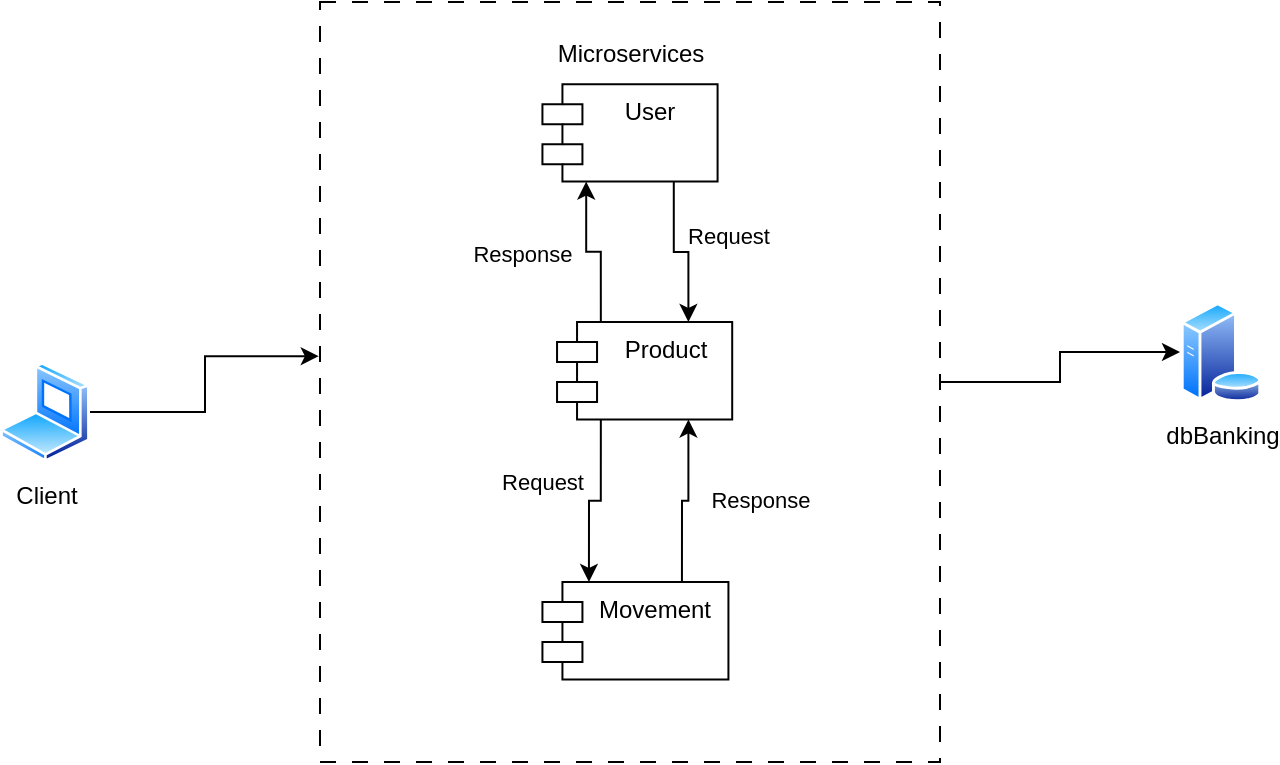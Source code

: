 <mxfile version="23.0.2" type="device">
  <diagram id="8oLspM2wZ1H77Sg41tob" name="Página-2">
    <mxGraphModel dx="1050" dy="669" grid="1" gridSize="10" guides="1" tooltips="1" connect="1" arrows="1" fold="1" page="1" pageScale="1" pageWidth="827" pageHeight="1169" math="0" shadow="0">
      <root>
        <mxCell id="0" />
        <mxCell id="1" parent="0" />
        <mxCell id="yzk8e4KCEQ2QvVVyf_Z4-1" value="Client" style="image;aspect=fixed;perimeter=ellipsePerimeter;html=1;align=center;shadow=0;dashed=0;spacingTop=3;image=img/lib/active_directory/laptop_client.svg;" parent="1" vertex="1">
          <mxGeometry x="90" y="260" width="45" height="50" as="geometry" />
        </mxCell>
        <mxCell id="yzk8e4KCEQ2QvVVyf_Z4-2" value="dbBanking" style="image;aspect=fixed;perimeter=ellipsePerimeter;html=1;align=center;shadow=0;dashed=0;spacingTop=3;image=img/lib/active_directory/database_server.svg;" parent="1" vertex="1">
          <mxGeometry x="680" y="230" width="41" height="50" as="geometry" />
        </mxCell>
        <mxCell id="kXRiTJhAdjk5Hr_LBJBL-1" value="" style="group" parent="1" vertex="1" connectable="0">
          <mxGeometry x="250" y="80" width="310" height="380" as="geometry" />
        </mxCell>
        <mxCell id="yzk8e4KCEQ2QvVVyf_Z4-3" value="" style="rounded=0;whiteSpace=wrap;html=1;dashed=1;dashPattern=8 8;" parent="kXRiTJhAdjk5Hr_LBJBL-1" vertex="1">
          <mxGeometry width="310" height="380.0" as="geometry" />
        </mxCell>
        <mxCell id="yzk8e4KCEQ2QvVVyf_Z4-4" value="Microservices" style="text;html=1;strokeColor=none;fillColor=none;align=center;verticalAlign=middle;whiteSpace=wrap;rounded=0;" parent="kXRiTJhAdjk5Hr_LBJBL-1" vertex="1">
          <mxGeometry x="118.529" y="10.27" width="72.941" height="30.811" as="geometry" />
        </mxCell>
        <mxCell id="JfWJ932pl1f5tZ7cd2YM-11" style="edgeStyle=orthogonalEdgeStyle;rounded=0;orthogonalLoop=1;jettySize=auto;html=1;entryX=0.75;entryY=0;entryDx=0;entryDy=0;exitX=0.75;exitY=1;exitDx=0;exitDy=0;" edge="1" parent="kXRiTJhAdjk5Hr_LBJBL-1" source="pIi0J-Xdgk0wjFKAjO-7-1" target="pIi0J-Xdgk0wjFKAjO-7-2">
          <mxGeometry relative="1" as="geometry">
            <Array as="points">
              <mxPoint x="177" y="125" />
              <mxPoint x="184" y="125" />
            </Array>
          </mxGeometry>
        </mxCell>
        <mxCell id="JfWJ932pl1f5tZ7cd2YM-12" value="Request" style="edgeLabel;html=1;align=center;verticalAlign=middle;resizable=0;points=[];" vertex="1" connectable="0" parent="JfWJ932pl1f5tZ7cd2YM-11">
          <mxGeometry x="-0.298" y="-1" relative="1" as="geometry">
            <mxPoint x="28" as="offset" />
          </mxGeometry>
        </mxCell>
        <mxCell id="pIi0J-Xdgk0wjFKAjO-7-1" value="User" style="shape=module;align=left;spacingLeft=20;align=center;verticalAlign=top;whiteSpace=wrap;html=1;" parent="kXRiTJhAdjk5Hr_LBJBL-1" vertex="1">
          <mxGeometry x="111.215" y="41.078" width="87.575" height="48.718" as="geometry" />
        </mxCell>
        <mxCell id="JfWJ932pl1f5tZ7cd2YM-9" style="edgeStyle=orthogonalEdgeStyle;rounded=0;orthogonalLoop=1;jettySize=auto;html=1;entryX=0.75;entryY=1;entryDx=0;entryDy=0;exitX=0.75;exitY=0;exitDx=0;exitDy=0;" edge="1" parent="kXRiTJhAdjk5Hr_LBJBL-1" source="pIi0J-Xdgk0wjFKAjO-7-3" target="pIi0J-Xdgk0wjFKAjO-7-2">
          <mxGeometry relative="1" as="geometry" />
        </mxCell>
        <mxCell id="JfWJ932pl1f5tZ7cd2YM-14" value="Request" style="edgeLabel;html=1;align=center;verticalAlign=middle;resizable=0;points=[];" vertex="1" connectable="0" parent="JfWJ932pl1f5tZ7cd2YM-9">
          <mxGeometry x="-0.101" y="-1" relative="1" as="geometry">
            <mxPoint x="-71" y="-12" as="offset" />
          </mxGeometry>
        </mxCell>
        <mxCell id="JfWJ932pl1f5tZ7cd2YM-15" value="Response" style="edgeLabel;html=1;align=center;verticalAlign=middle;resizable=0;points=[];" vertex="1" connectable="0" parent="JfWJ932pl1f5tZ7cd2YM-9">
          <mxGeometry x="-0.039" y="1" relative="1" as="geometry">
            <mxPoint x="39" as="offset" />
          </mxGeometry>
        </mxCell>
        <mxCell id="pIi0J-Xdgk0wjFKAjO-7-3" value="Movement" style="shape=module;align=left;spacingLeft=20;align=center;verticalAlign=top;whiteSpace=wrap;html=1;" parent="kXRiTJhAdjk5Hr_LBJBL-1" vertex="1">
          <mxGeometry x="111.215" y="289.997" width="93" height="48.718" as="geometry" />
        </mxCell>
        <mxCell id="JfWJ932pl1f5tZ7cd2YM-5" style="edgeStyle=orthogonalEdgeStyle;rounded=0;orthogonalLoop=1;jettySize=auto;html=1;entryX=0.25;entryY=0;entryDx=0;entryDy=0;exitX=0.25;exitY=1;exitDx=0;exitDy=0;" edge="1" parent="kXRiTJhAdjk5Hr_LBJBL-1" source="pIi0J-Xdgk0wjFKAjO-7-2" target="pIi0J-Xdgk0wjFKAjO-7-3">
          <mxGeometry relative="1" as="geometry" />
        </mxCell>
        <mxCell id="JfWJ932pl1f5tZ7cd2YM-10" style="edgeStyle=orthogonalEdgeStyle;rounded=0;orthogonalLoop=1;jettySize=auto;html=1;entryX=0.25;entryY=1;entryDx=0;entryDy=0;exitX=0.25;exitY=0;exitDx=0;exitDy=0;" edge="1" parent="kXRiTJhAdjk5Hr_LBJBL-1" source="pIi0J-Xdgk0wjFKAjO-7-2" target="pIi0J-Xdgk0wjFKAjO-7-1">
          <mxGeometry relative="1" as="geometry" />
        </mxCell>
        <mxCell id="JfWJ932pl1f5tZ7cd2YM-13" value="Response" style="edgeLabel;html=1;align=center;verticalAlign=middle;resizable=0;points=[];" vertex="1" connectable="0" parent="JfWJ932pl1f5tZ7cd2YM-10">
          <mxGeometry x="-0.123" y="1" relative="1" as="geometry">
            <mxPoint x="-39" as="offset" />
          </mxGeometry>
        </mxCell>
        <mxCell id="pIi0J-Xdgk0wjFKAjO-7-2" value="Product" style="shape=module;align=left;spacingLeft=20;align=center;verticalAlign=top;whiteSpace=wrap;html=1;" parent="kXRiTJhAdjk5Hr_LBJBL-1" vertex="1">
          <mxGeometry x="118.525" y="159.997" width="87.575" height="48.718" as="geometry" />
        </mxCell>
        <mxCell id="GyOG85taT2vMuiKuXW7j-3" style="edgeStyle=orthogonalEdgeStyle;rounded=0;orthogonalLoop=1;jettySize=auto;html=1;entryX=-0.002;entryY=0.466;entryDx=0;entryDy=0;entryPerimeter=0;" parent="1" source="yzk8e4KCEQ2QvVVyf_Z4-1" target="yzk8e4KCEQ2QvVVyf_Z4-3" edge="1">
          <mxGeometry relative="1" as="geometry" />
        </mxCell>
        <mxCell id="GyOG85taT2vMuiKuXW7j-6" style="edgeStyle=orthogonalEdgeStyle;rounded=0;orthogonalLoop=1;jettySize=auto;html=1;" parent="1" source="yzk8e4KCEQ2QvVVyf_Z4-3" target="yzk8e4KCEQ2QvVVyf_Z4-2" edge="1">
          <mxGeometry relative="1" as="geometry" />
        </mxCell>
      </root>
    </mxGraphModel>
  </diagram>
</mxfile>
